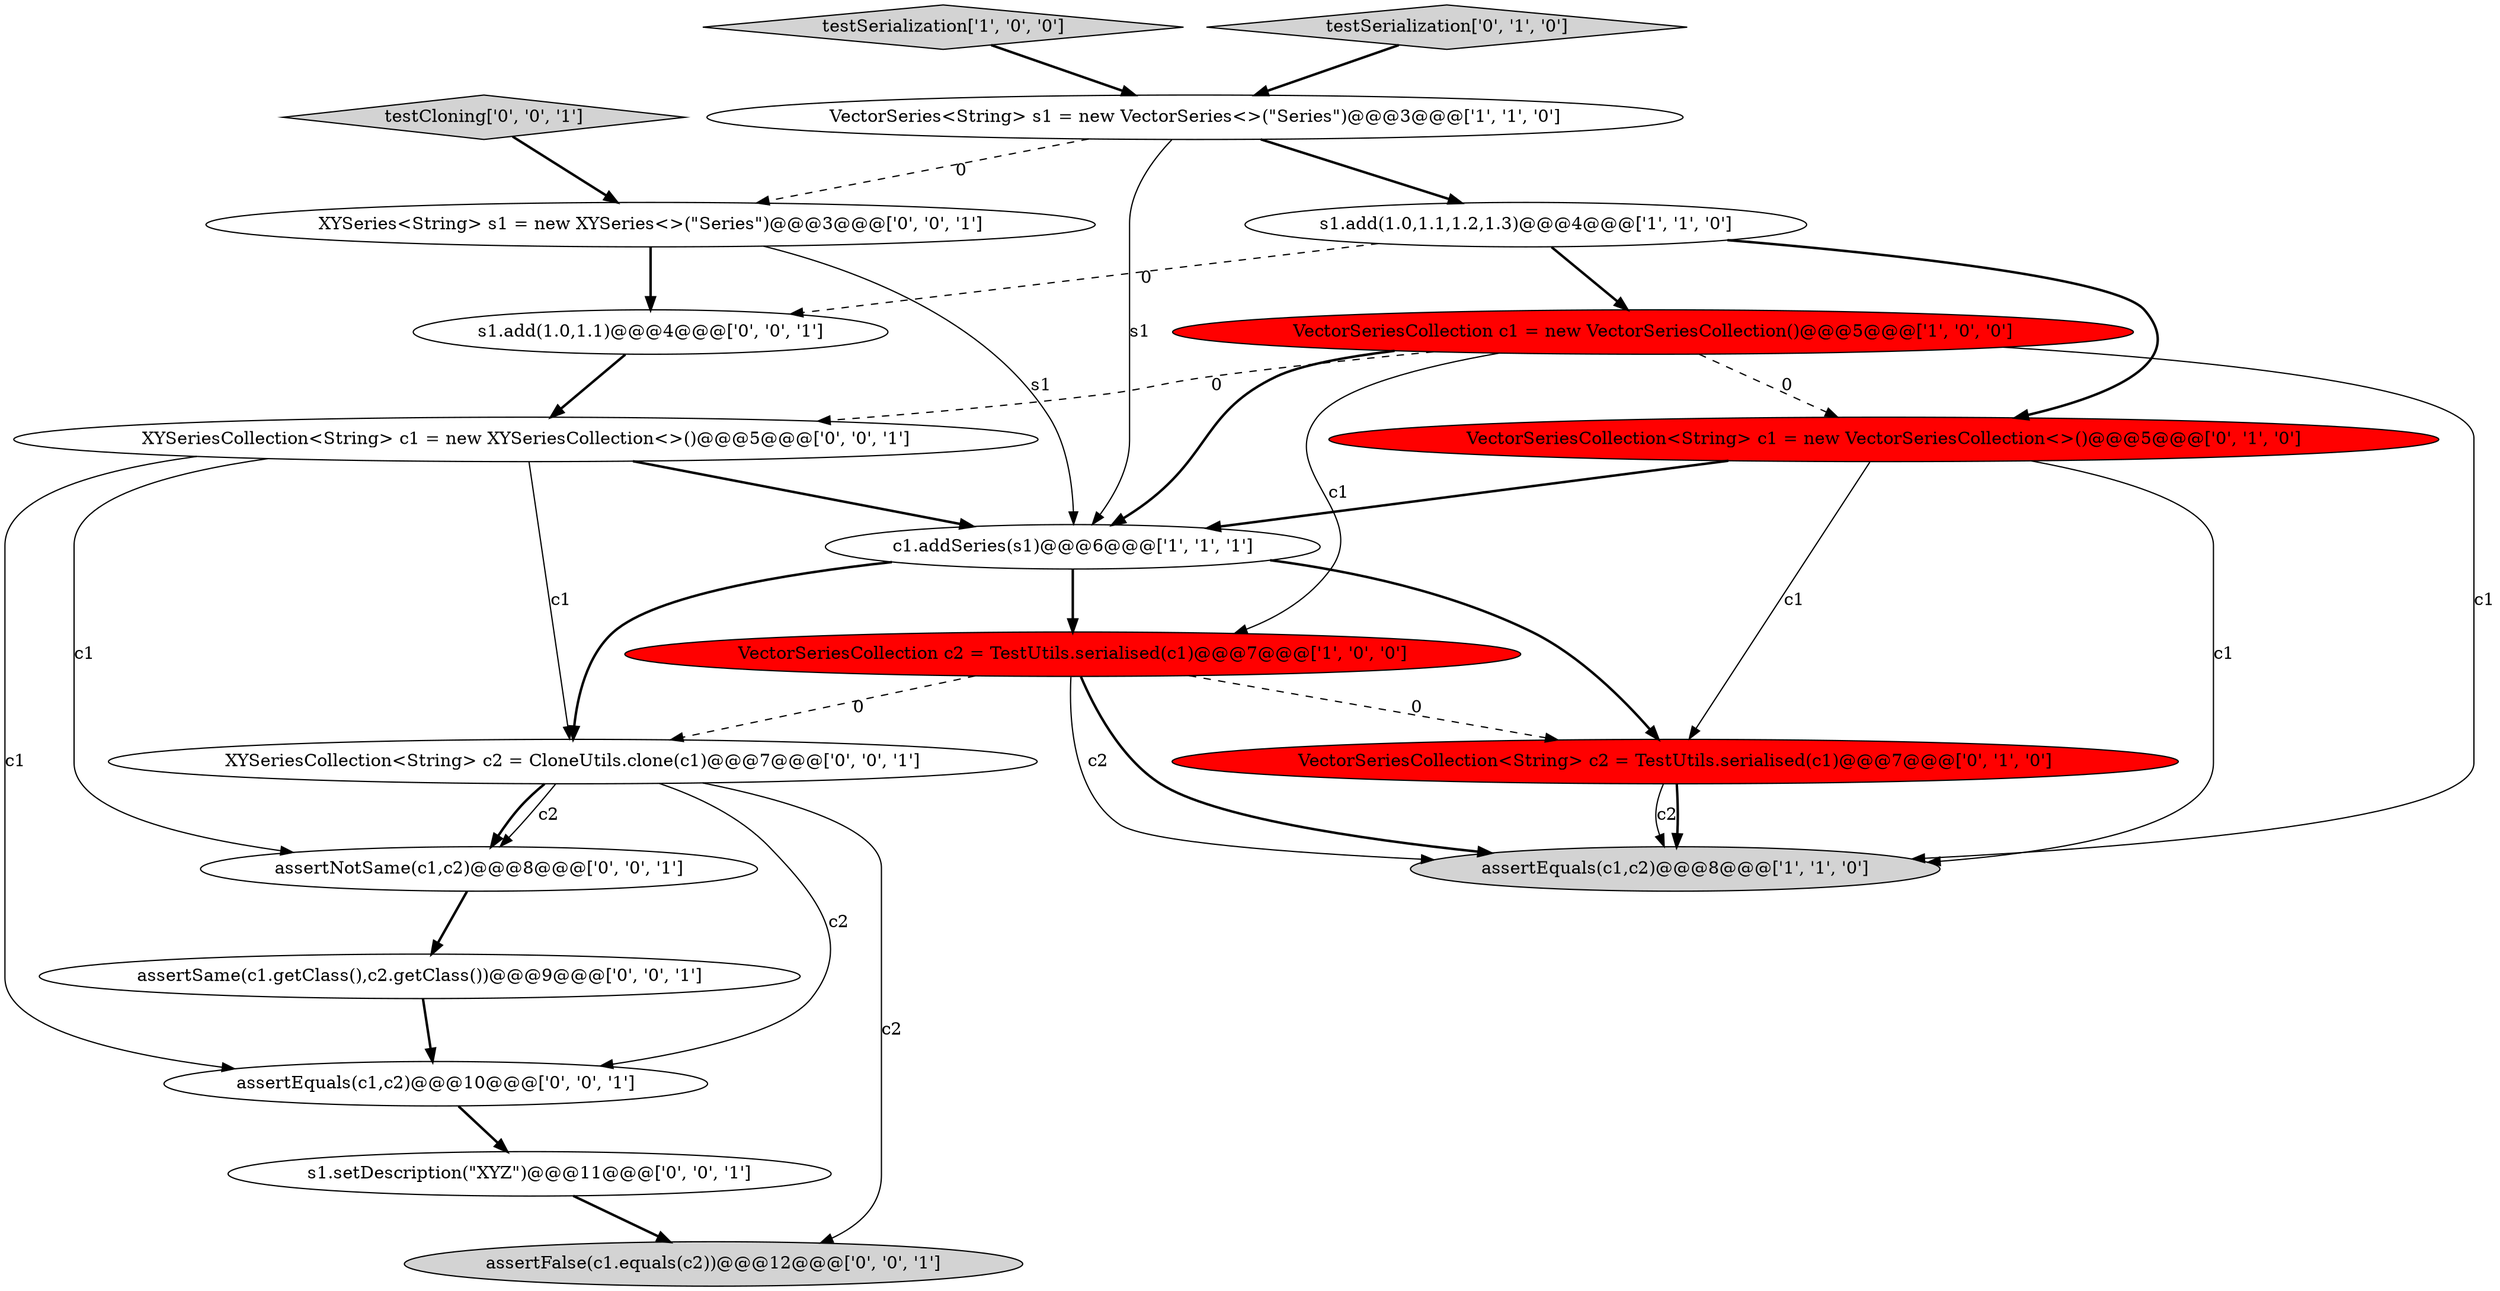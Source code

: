 digraph {
8 [style = filled, label = "VectorSeriesCollection<String> c2 = TestUtils.serialised(c1)@@@7@@@['0', '1', '0']", fillcolor = red, shape = ellipse image = "AAA1AAABBB2BBB"];
3 [style = filled, label = "testSerialization['1', '0', '0']", fillcolor = lightgray, shape = diamond image = "AAA0AAABBB1BBB"];
12 [style = filled, label = "XYSeriesCollection<String> c2 = CloneUtils.clone(c1)@@@7@@@['0', '0', '1']", fillcolor = white, shape = ellipse image = "AAA0AAABBB3BBB"];
7 [style = filled, label = "testSerialization['0', '1', '0']", fillcolor = lightgray, shape = diamond image = "AAA0AAABBB2BBB"];
1 [style = filled, label = "assertEquals(c1,c2)@@@8@@@['1', '1', '0']", fillcolor = lightgray, shape = ellipse image = "AAA0AAABBB1BBB"];
10 [style = filled, label = "assertEquals(c1,c2)@@@10@@@['0', '0', '1']", fillcolor = white, shape = ellipse image = "AAA0AAABBB3BBB"];
14 [style = filled, label = "s1.add(1.0,1.1)@@@4@@@['0', '0', '1']", fillcolor = white, shape = ellipse image = "AAA0AAABBB3BBB"];
16 [style = filled, label = "XYSeries<String> s1 = new XYSeries<>(\"Series\")@@@3@@@['0', '0', '1']", fillcolor = white, shape = ellipse image = "AAA0AAABBB3BBB"];
17 [style = filled, label = "assertSame(c1.getClass(),c2.getClass())@@@9@@@['0', '0', '1']", fillcolor = white, shape = ellipse image = "AAA0AAABBB3BBB"];
18 [style = filled, label = "assertFalse(c1.equals(c2))@@@12@@@['0', '0', '1']", fillcolor = lightgray, shape = ellipse image = "AAA0AAABBB3BBB"];
11 [style = filled, label = "s1.setDescription(\"XYZ\")@@@11@@@['0', '0', '1']", fillcolor = white, shape = ellipse image = "AAA0AAABBB3BBB"];
15 [style = filled, label = "XYSeriesCollection<String> c1 = new XYSeriesCollection<>()@@@5@@@['0', '0', '1']", fillcolor = white, shape = ellipse image = "AAA0AAABBB3BBB"];
13 [style = filled, label = "assertNotSame(c1,c2)@@@8@@@['0', '0', '1']", fillcolor = white, shape = ellipse image = "AAA0AAABBB3BBB"];
9 [style = filled, label = "VectorSeriesCollection<String> c1 = new VectorSeriesCollection<>()@@@5@@@['0', '1', '0']", fillcolor = red, shape = ellipse image = "AAA1AAABBB2BBB"];
19 [style = filled, label = "testCloning['0', '0', '1']", fillcolor = lightgray, shape = diamond image = "AAA0AAABBB3BBB"];
2 [style = filled, label = "VectorSeries<String> s1 = new VectorSeries<>(\"Series\")@@@3@@@['1', '1', '0']", fillcolor = white, shape = ellipse image = "AAA0AAABBB1BBB"];
6 [style = filled, label = "VectorSeriesCollection c1 = new VectorSeriesCollection()@@@5@@@['1', '0', '0']", fillcolor = red, shape = ellipse image = "AAA1AAABBB1BBB"];
0 [style = filled, label = "VectorSeriesCollection c2 = TestUtils.serialised(c1)@@@7@@@['1', '0', '0']", fillcolor = red, shape = ellipse image = "AAA1AAABBB1BBB"];
4 [style = filled, label = "s1.add(1.0,1.1,1.2,1.3)@@@4@@@['1', '1', '0']", fillcolor = white, shape = ellipse image = "AAA0AAABBB1BBB"];
5 [style = filled, label = "c1.addSeries(s1)@@@6@@@['1', '1', '1']", fillcolor = white, shape = ellipse image = "AAA0AAABBB1BBB"];
4->9 [style = bold, label=""];
17->10 [style = bold, label=""];
5->8 [style = bold, label=""];
16->5 [style = solid, label="s1"];
9->8 [style = solid, label="c1"];
4->6 [style = bold, label=""];
2->5 [style = solid, label="s1"];
0->1 [style = solid, label="c2"];
6->9 [style = dashed, label="0"];
15->12 [style = solid, label="c1"];
0->12 [style = dashed, label="0"];
2->4 [style = bold, label=""];
9->1 [style = solid, label="c1"];
11->18 [style = bold, label=""];
15->5 [style = bold, label=""];
12->18 [style = solid, label="c2"];
19->16 [style = bold, label=""];
8->1 [style = solid, label="c2"];
8->1 [style = bold, label=""];
12->13 [style = bold, label=""];
6->5 [style = bold, label=""];
13->17 [style = bold, label=""];
6->0 [style = solid, label="c1"];
15->13 [style = solid, label="c1"];
3->2 [style = bold, label=""];
5->0 [style = bold, label=""];
5->12 [style = bold, label=""];
15->10 [style = solid, label="c1"];
6->15 [style = dashed, label="0"];
7->2 [style = bold, label=""];
0->1 [style = bold, label=""];
2->16 [style = dashed, label="0"];
6->1 [style = solid, label="c1"];
9->5 [style = bold, label=""];
16->14 [style = bold, label=""];
0->8 [style = dashed, label="0"];
14->15 [style = bold, label=""];
4->14 [style = dashed, label="0"];
12->13 [style = solid, label="c2"];
12->10 [style = solid, label="c2"];
10->11 [style = bold, label=""];
}
